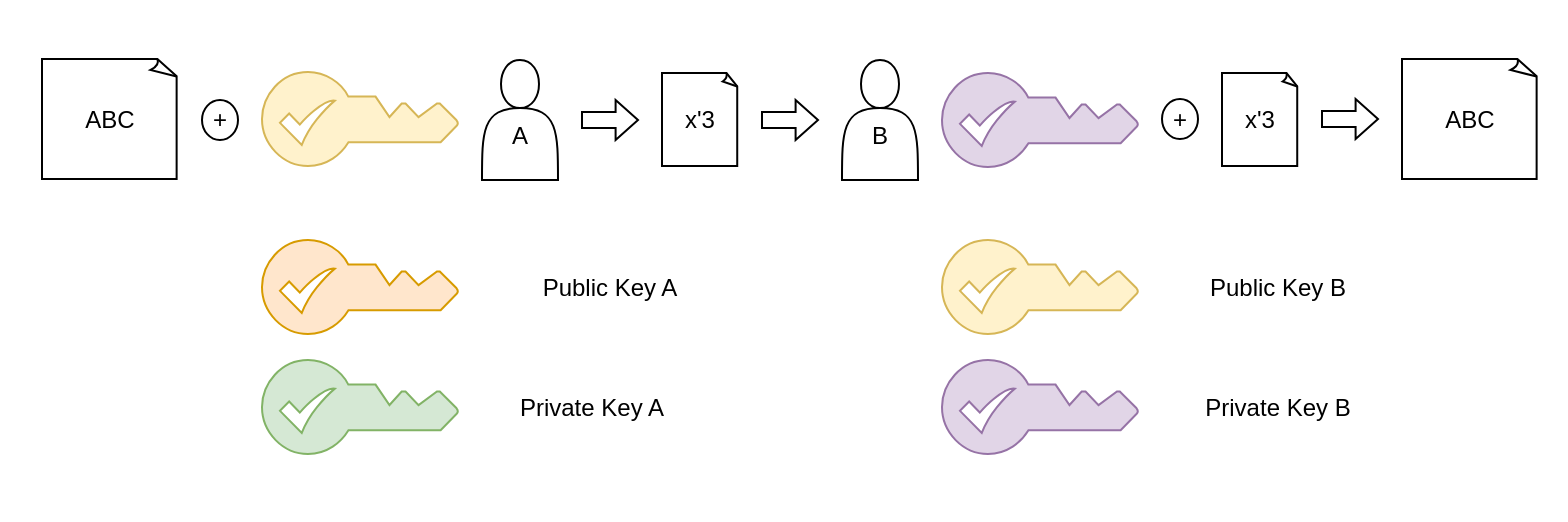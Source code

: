 <mxfile>
    <diagram id="X2GuvFPT_OIgJscli3fD" name="Page-1">
        <mxGraphModel dx="820" dy="449" grid="1" gridSize="10" guides="1" tooltips="1" connect="1" arrows="1" fold="1" page="1" pageScale="1" pageWidth="827" pageHeight="1169" math="0" shadow="0">
            <root>
                <mxCell id="0"/>
                <mxCell id="1" parent="0"/>
                <mxCell id="20" value="" style="whiteSpace=wrap;html=1;strokeColor=none;" parent="1" vertex="1">
                    <mxGeometry x="44" y="110" width="783" height="260" as="geometry"/>
                </mxCell>
                <mxCell id="2" value="&lt;br&gt;A" style="shape=actor;whiteSpace=wrap;html=1;" parent="1" vertex="1">
                    <mxGeometry x="285" y="140" width="38" height="60" as="geometry"/>
                </mxCell>
                <mxCell id="3" value="&lt;br&gt;B" style="shape=actor;whiteSpace=wrap;html=1;" parent="1" vertex="1">
                    <mxGeometry x="465" y="140" width="38" height="60" as="geometry"/>
                </mxCell>
                <mxCell id="4" value="ABC" style="whiteSpace=wrap;html=1;shape=mxgraph.basic.document" parent="1" vertex="1">
                    <mxGeometry x="65" y="139.5" width="68" height="60" as="geometry"/>
                </mxCell>
                <mxCell id="5" value="ABC" style="whiteSpace=wrap;html=1;shape=mxgraph.basic.document" parent="1" vertex="1">
                    <mxGeometry x="745" y="139.5" width="68" height="60" as="geometry"/>
                </mxCell>
                <mxCell id="6" value="" style="sketch=0;html=1;aspect=fixed;strokeColor=#d6b656;shadow=0;align=center;verticalAlign=top;fillColor=#fff2cc;shape=mxgraph.gcp2.key" parent="1" vertex="1">
                    <mxGeometry x="175" y="146" width="98" height="47" as="geometry"/>
                </mxCell>
                <mxCell id="7" value="+" style="ellipse;whiteSpace=wrap;html=1;" parent="1" vertex="1">
                    <mxGeometry x="145" y="160" width="18" height="20" as="geometry"/>
                </mxCell>
                <mxCell id="9" value="" style="shape=singleArrow;whiteSpace=wrap;html=1;arrowWidth=0.4;arrowSize=0.4;" parent="1" vertex="1">
                    <mxGeometry x="335" y="160" width="28" height="20" as="geometry"/>
                </mxCell>
                <mxCell id="10" value="" style="shape=singleArrow;whiteSpace=wrap;html=1;arrowWidth=0.4;arrowSize=0.4;" parent="1" vertex="1">
                    <mxGeometry x="425" y="160" width="28" height="20" as="geometry"/>
                </mxCell>
                <mxCell id="14" value="x'3" style="whiteSpace=wrap;html=1;shape=mxgraph.basic.document" parent="1" vertex="1">
                    <mxGeometry x="375" y="146.5" width="38" height="46.5" as="geometry"/>
                </mxCell>
                <mxCell id="15" value="x'3" style="whiteSpace=wrap;html=1;shape=mxgraph.basic.document" parent="1" vertex="1">
                    <mxGeometry x="655" y="146.5" width="38" height="46.5" as="geometry"/>
                </mxCell>
                <mxCell id="16" value="" style="shape=singleArrow;whiteSpace=wrap;html=1;arrowWidth=0.4;arrowSize=0.4;" parent="1" vertex="1">
                    <mxGeometry x="705" y="159.5" width="28" height="20" as="geometry"/>
                </mxCell>
                <mxCell id="17" value="+" style="ellipse;whiteSpace=wrap;html=1;" parent="1" vertex="1">
                    <mxGeometry x="625" y="159.5" width="18" height="20" as="geometry"/>
                </mxCell>
                <mxCell id="19" value="" style="sketch=0;html=1;aspect=fixed;strokeColor=#9673a6;shadow=0;align=center;verticalAlign=top;fillColor=#e1d5e7;shape=mxgraph.gcp2.key" parent="1" vertex="1">
                    <mxGeometry x="515" y="146.5" width="98" height="47" as="geometry"/>
                </mxCell>
                <mxCell id="21" value="" style="sketch=0;html=1;aspect=fixed;strokeColor=#d79b00;shadow=0;align=center;verticalAlign=top;fillColor=#ffe6cc;shape=mxgraph.gcp2.key" vertex="1" parent="1">
                    <mxGeometry x="175" y="230" width="98" height="47" as="geometry"/>
                </mxCell>
                <mxCell id="22" value="" style="sketch=0;html=1;aspect=fixed;strokeColor=#82b366;shadow=0;align=center;verticalAlign=top;fillColor=#d5e8d4;shape=mxgraph.gcp2.key" vertex="1" parent="1">
                    <mxGeometry x="175" y="290" width="98" height="47" as="geometry"/>
                </mxCell>
                <mxCell id="23" value="" style="sketch=0;html=1;aspect=fixed;strokeColor=#d6b656;shadow=0;align=center;verticalAlign=top;fillColor=#fff2cc;shape=mxgraph.gcp2.key" vertex="1" parent="1">
                    <mxGeometry x="515" y="230" width="98" height="47" as="geometry"/>
                </mxCell>
                <mxCell id="24" value="" style="sketch=0;html=1;aspect=fixed;strokeColor=#9673a6;shadow=0;align=center;verticalAlign=top;fillColor=#e1d5e7;shape=mxgraph.gcp2.key" vertex="1" parent="1">
                    <mxGeometry x="515" y="290" width="98" height="47" as="geometry"/>
                </mxCell>
                <mxCell id="26" value="Private Key A" style="text;html=1;strokeColor=none;fillColor=none;align=center;verticalAlign=middle;whiteSpace=wrap;rounded=0;" vertex="1" parent="1">
                    <mxGeometry x="300" y="298.5" width="80" height="30" as="geometry"/>
                </mxCell>
                <mxCell id="27" value="Private Key B" style="text;html=1;strokeColor=none;fillColor=none;align=center;verticalAlign=middle;whiteSpace=wrap;rounded=0;" vertex="1" parent="1">
                    <mxGeometry x="643" y="298.5" width="80" height="30" as="geometry"/>
                </mxCell>
                <mxCell id="28" value="Public Key B" style="text;html=1;strokeColor=none;fillColor=none;align=center;verticalAlign=middle;whiteSpace=wrap;rounded=0;" vertex="1" parent="1">
                    <mxGeometry x="643" y="238.5" width="80" height="30" as="geometry"/>
                </mxCell>
                <mxCell id="29" value="Public Key A" style="text;html=1;strokeColor=none;fillColor=none;align=center;verticalAlign=middle;whiteSpace=wrap;rounded=0;" vertex="1" parent="1">
                    <mxGeometry x="309" y="238.5" width="80" height="30" as="geometry"/>
                </mxCell>
            </root>
        </mxGraphModel>
    </diagram>
</mxfile>